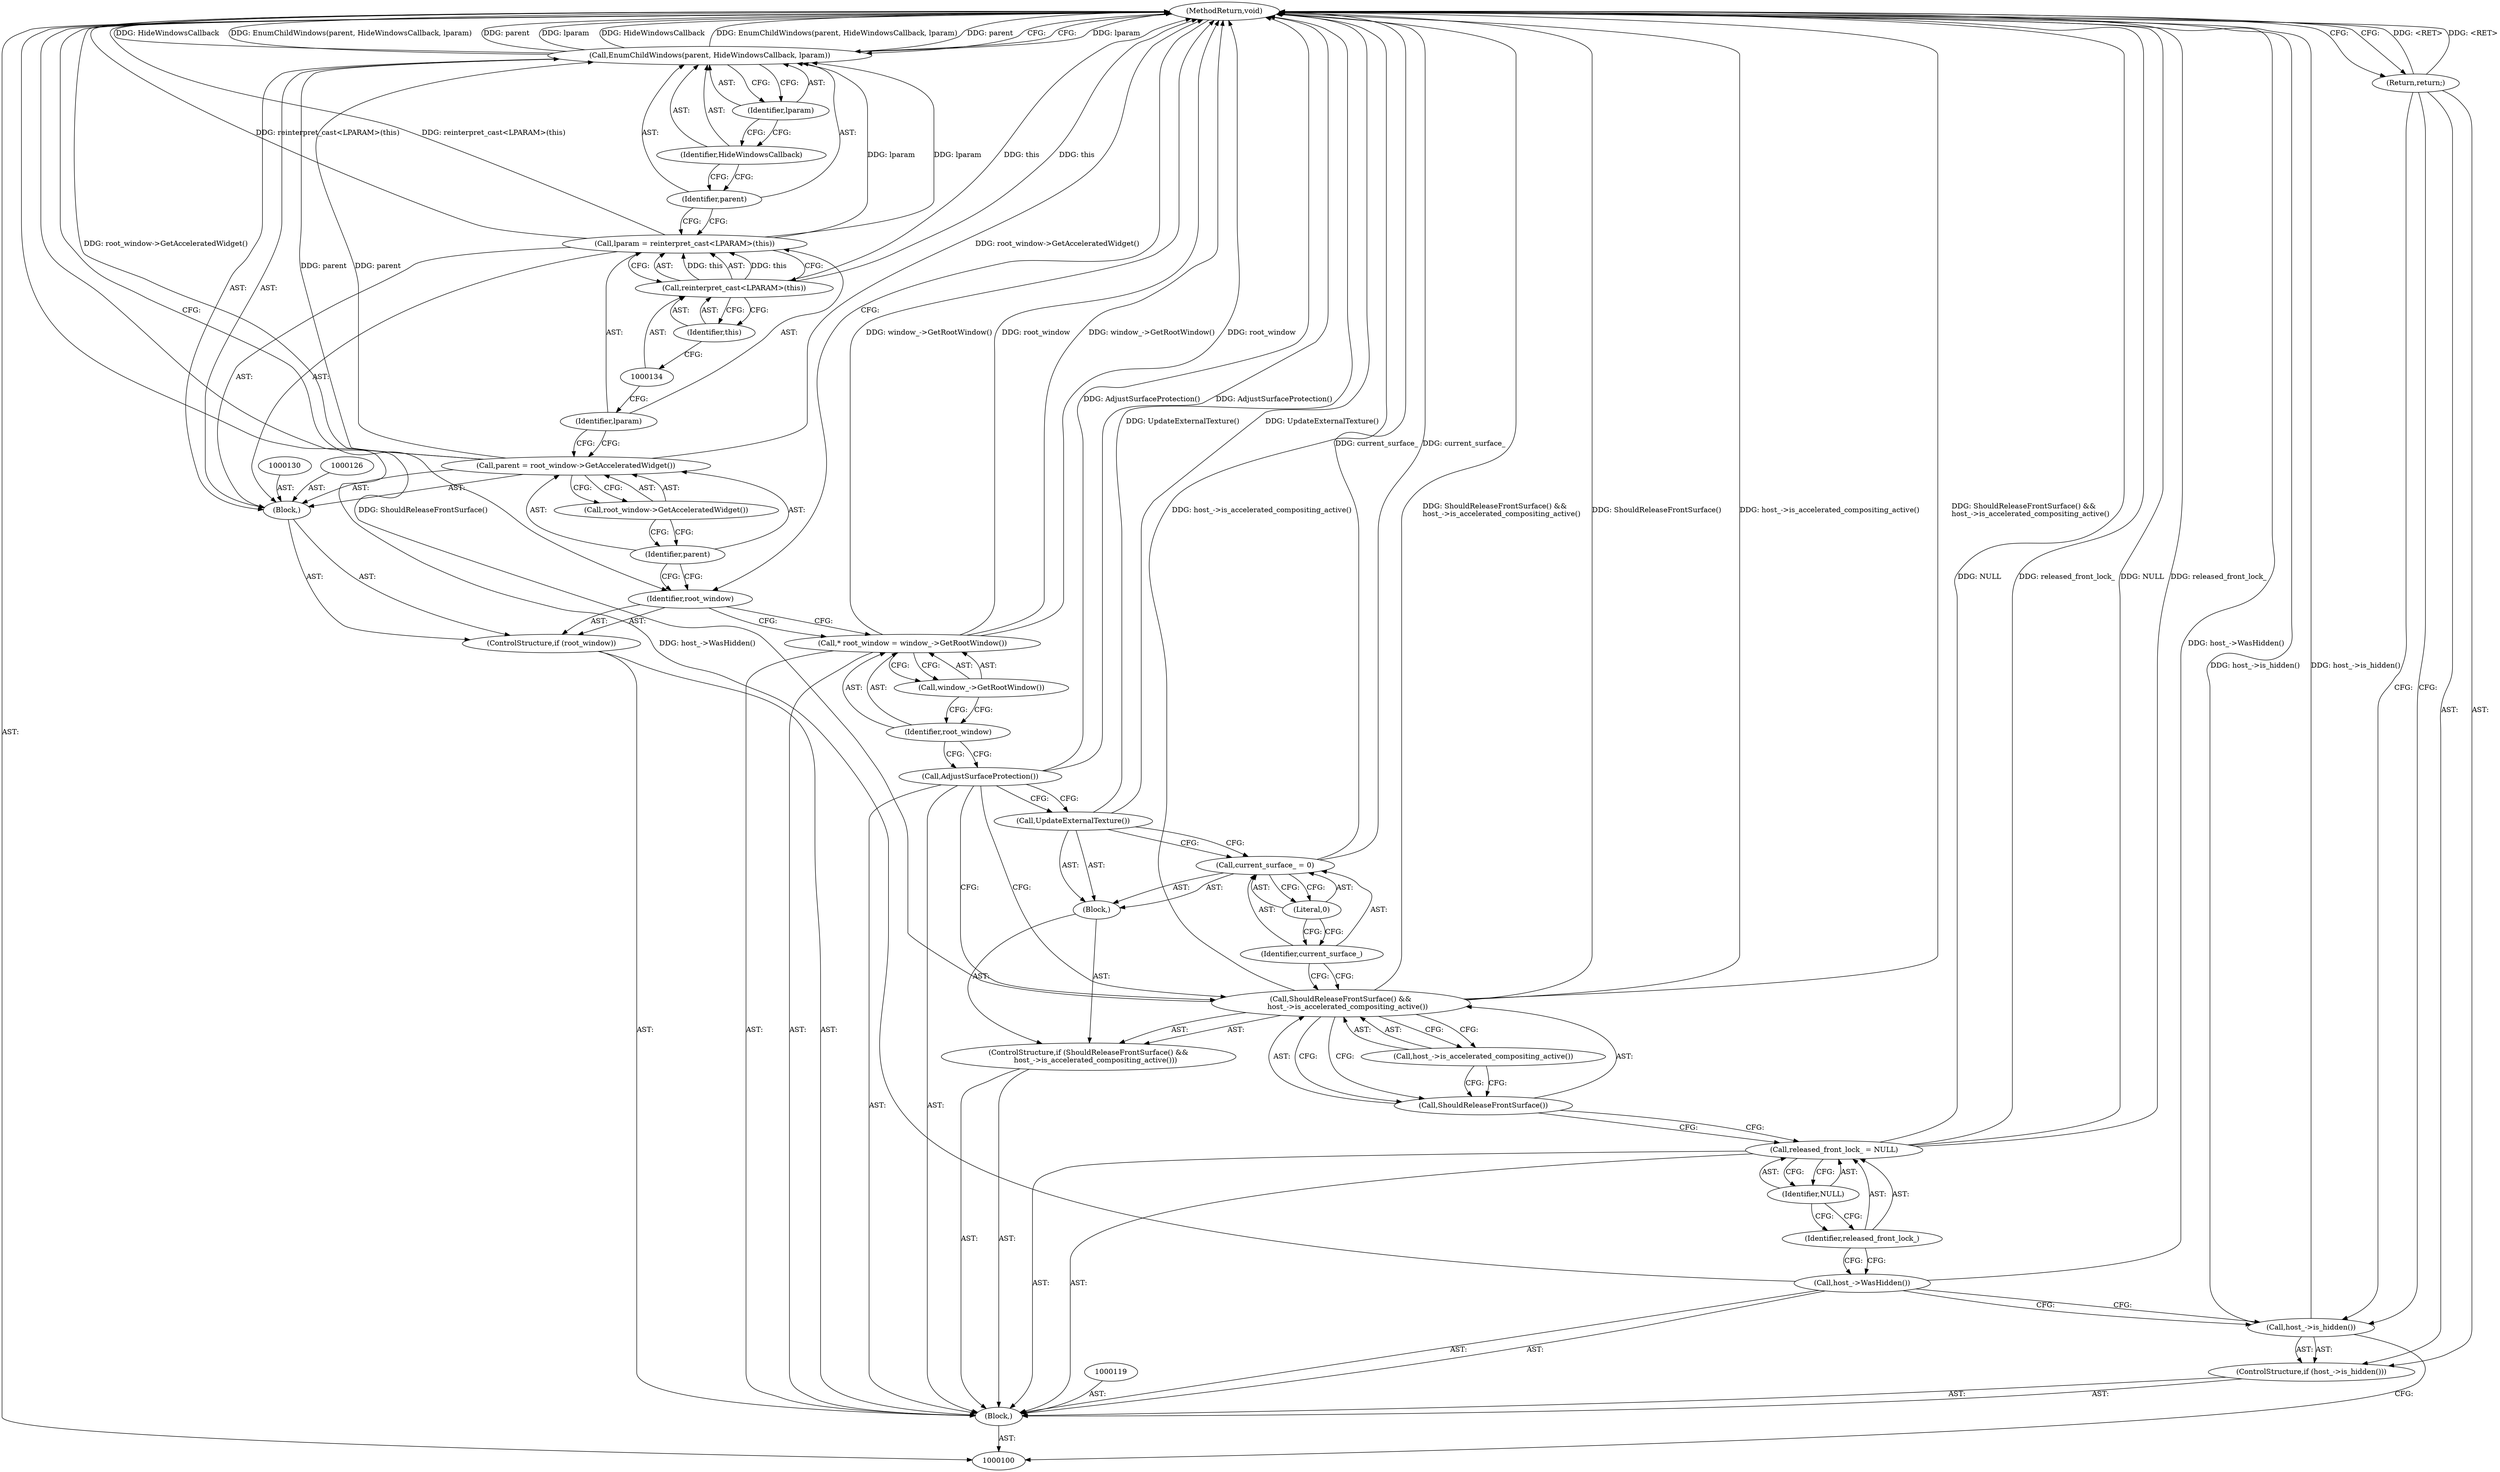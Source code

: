 digraph "1_Chrome_18d67244984a574ba2dd8779faabc0e3e34f4b76_35" {
"1000140" [label="(MethodReturn,void)"];
"1000101" [label="(Block,)"];
"1000116" [label="(Literal,0)"];
"1000114" [label="(Call,current_surface_ = 0)"];
"1000115" [label="(Identifier,current_surface_)"];
"1000117" [label="(Call,UpdateExternalTexture())"];
"1000118" [label="(Call,AdjustSurfaceProtection())"];
"1000120" [label="(Call,* root_window = window_->GetRootWindow())"];
"1000121" [label="(Identifier,root_window)"];
"1000122" [label="(Call,window_->GetRootWindow())"];
"1000123" [label="(ControlStructure,if (root_window))"];
"1000124" [label="(Identifier,root_window)"];
"1000129" [label="(Call,root_window->GetAcceleratedWidget())"];
"1000127" [label="(Call,parent = root_window->GetAcceleratedWidget())"];
"1000128" [label="(Identifier,parent)"];
"1000131" [label="(Call,lparam = reinterpret_cast<LPARAM>(this))"];
"1000132" [label="(Identifier,lparam)"];
"1000133" [label="(Call,reinterpret_cast<LPARAM>(this))"];
"1000125" [label="(Block,)"];
"1000135" [label="(Identifier,this)"];
"1000102" [label="(ControlStructure,if (host_->is_hidden()))"];
"1000103" [label="(Call,host_->is_hidden())"];
"1000137" [label="(Identifier,parent)"];
"1000138" [label="(Identifier,HideWindowsCallback)"];
"1000136" [label="(Call,EnumChildWindows(parent, HideWindowsCallback, lparam))"];
"1000139" [label="(Identifier,lparam)"];
"1000104" [label="(Return,return;)"];
"1000105" [label="(Call,host_->WasHidden())"];
"1000108" [label="(Identifier,NULL)"];
"1000106" [label="(Call,released_front_lock_ = NULL)"];
"1000107" [label="(Identifier,released_front_lock_)"];
"1000109" [label="(ControlStructure,if (ShouldReleaseFrontSurface() &&\n      host_->is_accelerated_compositing_active()))"];
"1000110" [label="(Call,ShouldReleaseFrontSurface() &&\n      host_->is_accelerated_compositing_active())"];
"1000111" [label="(Call,ShouldReleaseFrontSurface())"];
"1000113" [label="(Block,)"];
"1000112" [label="(Call,host_->is_accelerated_compositing_active())"];
"1000140" -> "1000100"  [label="AST: "];
"1000140" -> "1000104"  [label="CFG: "];
"1000140" -> "1000136"  [label="CFG: "];
"1000140" -> "1000124"  [label="CFG: "];
"1000117" -> "1000140"  [label="DDG: UpdateExternalTexture()"];
"1000106" -> "1000140"  [label="DDG: NULL"];
"1000106" -> "1000140"  [label="DDG: released_front_lock_"];
"1000105" -> "1000140"  [label="DDG: host_->WasHidden()"];
"1000136" -> "1000140"  [label="DDG: lparam"];
"1000136" -> "1000140"  [label="DDG: HideWindowsCallback"];
"1000136" -> "1000140"  [label="DDG: EnumChildWindows(parent, HideWindowsCallback, lparam)"];
"1000136" -> "1000140"  [label="DDG: parent"];
"1000118" -> "1000140"  [label="DDG: AdjustSurfaceProtection()"];
"1000110" -> "1000140"  [label="DDG: ShouldReleaseFrontSurface()"];
"1000110" -> "1000140"  [label="DDG: host_->is_accelerated_compositing_active()"];
"1000110" -> "1000140"  [label="DDG: ShouldReleaseFrontSurface() &&\n      host_->is_accelerated_compositing_active()"];
"1000127" -> "1000140"  [label="DDG: root_window->GetAcceleratedWidget()"];
"1000103" -> "1000140"  [label="DDG: host_->is_hidden()"];
"1000114" -> "1000140"  [label="DDG: current_surface_"];
"1000120" -> "1000140"  [label="DDG: root_window"];
"1000120" -> "1000140"  [label="DDG: window_->GetRootWindow()"];
"1000131" -> "1000140"  [label="DDG: reinterpret_cast<LPARAM>(this)"];
"1000133" -> "1000140"  [label="DDG: this"];
"1000104" -> "1000140"  [label="DDG: <RET>"];
"1000101" -> "1000100"  [label="AST: "];
"1000102" -> "1000101"  [label="AST: "];
"1000105" -> "1000101"  [label="AST: "];
"1000106" -> "1000101"  [label="AST: "];
"1000109" -> "1000101"  [label="AST: "];
"1000118" -> "1000101"  [label="AST: "];
"1000119" -> "1000101"  [label="AST: "];
"1000120" -> "1000101"  [label="AST: "];
"1000123" -> "1000101"  [label="AST: "];
"1000116" -> "1000114"  [label="AST: "];
"1000116" -> "1000115"  [label="CFG: "];
"1000114" -> "1000116"  [label="CFG: "];
"1000114" -> "1000113"  [label="AST: "];
"1000114" -> "1000116"  [label="CFG: "];
"1000115" -> "1000114"  [label="AST: "];
"1000116" -> "1000114"  [label="AST: "];
"1000117" -> "1000114"  [label="CFG: "];
"1000114" -> "1000140"  [label="DDG: current_surface_"];
"1000115" -> "1000114"  [label="AST: "];
"1000115" -> "1000110"  [label="CFG: "];
"1000116" -> "1000115"  [label="CFG: "];
"1000117" -> "1000113"  [label="AST: "];
"1000117" -> "1000114"  [label="CFG: "];
"1000118" -> "1000117"  [label="CFG: "];
"1000117" -> "1000140"  [label="DDG: UpdateExternalTexture()"];
"1000118" -> "1000101"  [label="AST: "];
"1000118" -> "1000117"  [label="CFG: "];
"1000118" -> "1000110"  [label="CFG: "];
"1000121" -> "1000118"  [label="CFG: "];
"1000118" -> "1000140"  [label="DDG: AdjustSurfaceProtection()"];
"1000120" -> "1000101"  [label="AST: "];
"1000120" -> "1000122"  [label="CFG: "];
"1000121" -> "1000120"  [label="AST: "];
"1000122" -> "1000120"  [label="AST: "];
"1000124" -> "1000120"  [label="CFG: "];
"1000120" -> "1000140"  [label="DDG: root_window"];
"1000120" -> "1000140"  [label="DDG: window_->GetRootWindow()"];
"1000121" -> "1000120"  [label="AST: "];
"1000121" -> "1000118"  [label="CFG: "];
"1000122" -> "1000121"  [label="CFG: "];
"1000122" -> "1000120"  [label="AST: "];
"1000122" -> "1000121"  [label="CFG: "];
"1000120" -> "1000122"  [label="CFG: "];
"1000123" -> "1000101"  [label="AST: "];
"1000124" -> "1000123"  [label="AST: "];
"1000125" -> "1000123"  [label="AST: "];
"1000124" -> "1000123"  [label="AST: "];
"1000124" -> "1000120"  [label="CFG: "];
"1000128" -> "1000124"  [label="CFG: "];
"1000140" -> "1000124"  [label="CFG: "];
"1000129" -> "1000127"  [label="AST: "];
"1000129" -> "1000128"  [label="CFG: "];
"1000127" -> "1000129"  [label="CFG: "];
"1000127" -> "1000125"  [label="AST: "];
"1000127" -> "1000129"  [label="CFG: "];
"1000128" -> "1000127"  [label="AST: "];
"1000129" -> "1000127"  [label="AST: "];
"1000132" -> "1000127"  [label="CFG: "];
"1000127" -> "1000140"  [label="DDG: root_window->GetAcceleratedWidget()"];
"1000127" -> "1000136"  [label="DDG: parent"];
"1000128" -> "1000127"  [label="AST: "];
"1000128" -> "1000124"  [label="CFG: "];
"1000129" -> "1000128"  [label="CFG: "];
"1000131" -> "1000125"  [label="AST: "];
"1000131" -> "1000133"  [label="CFG: "];
"1000132" -> "1000131"  [label="AST: "];
"1000133" -> "1000131"  [label="AST: "];
"1000137" -> "1000131"  [label="CFG: "];
"1000131" -> "1000140"  [label="DDG: reinterpret_cast<LPARAM>(this)"];
"1000133" -> "1000131"  [label="DDG: this"];
"1000131" -> "1000136"  [label="DDG: lparam"];
"1000132" -> "1000131"  [label="AST: "];
"1000132" -> "1000127"  [label="CFG: "];
"1000134" -> "1000132"  [label="CFG: "];
"1000133" -> "1000131"  [label="AST: "];
"1000133" -> "1000135"  [label="CFG: "];
"1000134" -> "1000133"  [label="AST: "];
"1000135" -> "1000133"  [label="AST: "];
"1000131" -> "1000133"  [label="CFG: "];
"1000133" -> "1000140"  [label="DDG: this"];
"1000133" -> "1000131"  [label="DDG: this"];
"1000125" -> "1000123"  [label="AST: "];
"1000126" -> "1000125"  [label="AST: "];
"1000127" -> "1000125"  [label="AST: "];
"1000130" -> "1000125"  [label="AST: "];
"1000131" -> "1000125"  [label="AST: "];
"1000136" -> "1000125"  [label="AST: "];
"1000135" -> "1000133"  [label="AST: "];
"1000135" -> "1000134"  [label="CFG: "];
"1000133" -> "1000135"  [label="CFG: "];
"1000102" -> "1000101"  [label="AST: "];
"1000103" -> "1000102"  [label="AST: "];
"1000104" -> "1000102"  [label="AST: "];
"1000103" -> "1000102"  [label="AST: "];
"1000103" -> "1000100"  [label="CFG: "];
"1000104" -> "1000103"  [label="CFG: "];
"1000105" -> "1000103"  [label="CFG: "];
"1000103" -> "1000140"  [label="DDG: host_->is_hidden()"];
"1000137" -> "1000136"  [label="AST: "];
"1000137" -> "1000131"  [label="CFG: "];
"1000138" -> "1000137"  [label="CFG: "];
"1000138" -> "1000136"  [label="AST: "];
"1000138" -> "1000137"  [label="CFG: "];
"1000139" -> "1000138"  [label="CFG: "];
"1000136" -> "1000125"  [label="AST: "];
"1000136" -> "1000139"  [label="CFG: "];
"1000137" -> "1000136"  [label="AST: "];
"1000138" -> "1000136"  [label="AST: "];
"1000139" -> "1000136"  [label="AST: "];
"1000140" -> "1000136"  [label="CFG: "];
"1000136" -> "1000140"  [label="DDG: lparam"];
"1000136" -> "1000140"  [label="DDG: HideWindowsCallback"];
"1000136" -> "1000140"  [label="DDG: EnumChildWindows(parent, HideWindowsCallback, lparam)"];
"1000136" -> "1000140"  [label="DDG: parent"];
"1000127" -> "1000136"  [label="DDG: parent"];
"1000131" -> "1000136"  [label="DDG: lparam"];
"1000139" -> "1000136"  [label="AST: "];
"1000139" -> "1000138"  [label="CFG: "];
"1000136" -> "1000139"  [label="CFG: "];
"1000104" -> "1000102"  [label="AST: "];
"1000104" -> "1000103"  [label="CFG: "];
"1000140" -> "1000104"  [label="CFG: "];
"1000104" -> "1000140"  [label="DDG: <RET>"];
"1000105" -> "1000101"  [label="AST: "];
"1000105" -> "1000103"  [label="CFG: "];
"1000107" -> "1000105"  [label="CFG: "];
"1000105" -> "1000140"  [label="DDG: host_->WasHidden()"];
"1000108" -> "1000106"  [label="AST: "];
"1000108" -> "1000107"  [label="CFG: "];
"1000106" -> "1000108"  [label="CFG: "];
"1000106" -> "1000101"  [label="AST: "];
"1000106" -> "1000108"  [label="CFG: "];
"1000107" -> "1000106"  [label="AST: "];
"1000108" -> "1000106"  [label="AST: "];
"1000111" -> "1000106"  [label="CFG: "];
"1000106" -> "1000140"  [label="DDG: NULL"];
"1000106" -> "1000140"  [label="DDG: released_front_lock_"];
"1000107" -> "1000106"  [label="AST: "];
"1000107" -> "1000105"  [label="CFG: "];
"1000108" -> "1000107"  [label="CFG: "];
"1000109" -> "1000101"  [label="AST: "];
"1000110" -> "1000109"  [label="AST: "];
"1000113" -> "1000109"  [label="AST: "];
"1000110" -> "1000109"  [label="AST: "];
"1000110" -> "1000111"  [label="CFG: "];
"1000110" -> "1000112"  [label="CFG: "];
"1000111" -> "1000110"  [label="AST: "];
"1000112" -> "1000110"  [label="AST: "];
"1000115" -> "1000110"  [label="CFG: "];
"1000118" -> "1000110"  [label="CFG: "];
"1000110" -> "1000140"  [label="DDG: ShouldReleaseFrontSurface()"];
"1000110" -> "1000140"  [label="DDG: host_->is_accelerated_compositing_active()"];
"1000110" -> "1000140"  [label="DDG: ShouldReleaseFrontSurface() &&\n      host_->is_accelerated_compositing_active()"];
"1000111" -> "1000110"  [label="AST: "];
"1000111" -> "1000106"  [label="CFG: "];
"1000112" -> "1000111"  [label="CFG: "];
"1000110" -> "1000111"  [label="CFG: "];
"1000113" -> "1000109"  [label="AST: "];
"1000114" -> "1000113"  [label="AST: "];
"1000117" -> "1000113"  [label="AST: "];
"1000112" -> "1000110"  [label="AST: "];
"1000112" -> "1000111"  [label="CFG: "];
"1000110" -> "1000112"  [label="CFG: "];
}
